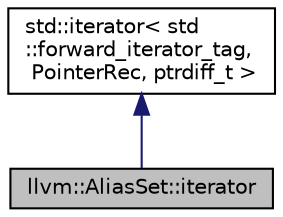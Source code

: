 digraph "llvm::AliasSet::iterator"
{
 // LATEX_PDF_SIZE
  bgcolor="transparent";
  edge [fontname="Helvetica",fontsize="10",labelfontname="Helvetica",labelfontsize="10"];
  node [fontname="Helvetica",fontsize="10",shape="box"];
  Node1 [label="llvm::AliasSet::iterator",height=0.2,width=0.4,color="black", fillcolor="grey75", style="filled", fontcolor="black",tooltip="Define an iterator for alias sets... this is just a forward iterator."];
  Node2 -> Node1 [dir="back",color="midnightblue",fontsize="10",style="solid",fontname="Helvetica"];
  Node2 [label="std::iterator\< std\l::forward_iterator_tag,\l PointerRec, ptrdiff_t \>",height=0.2,width=0.4,color="black",tooltip=" "];
}
